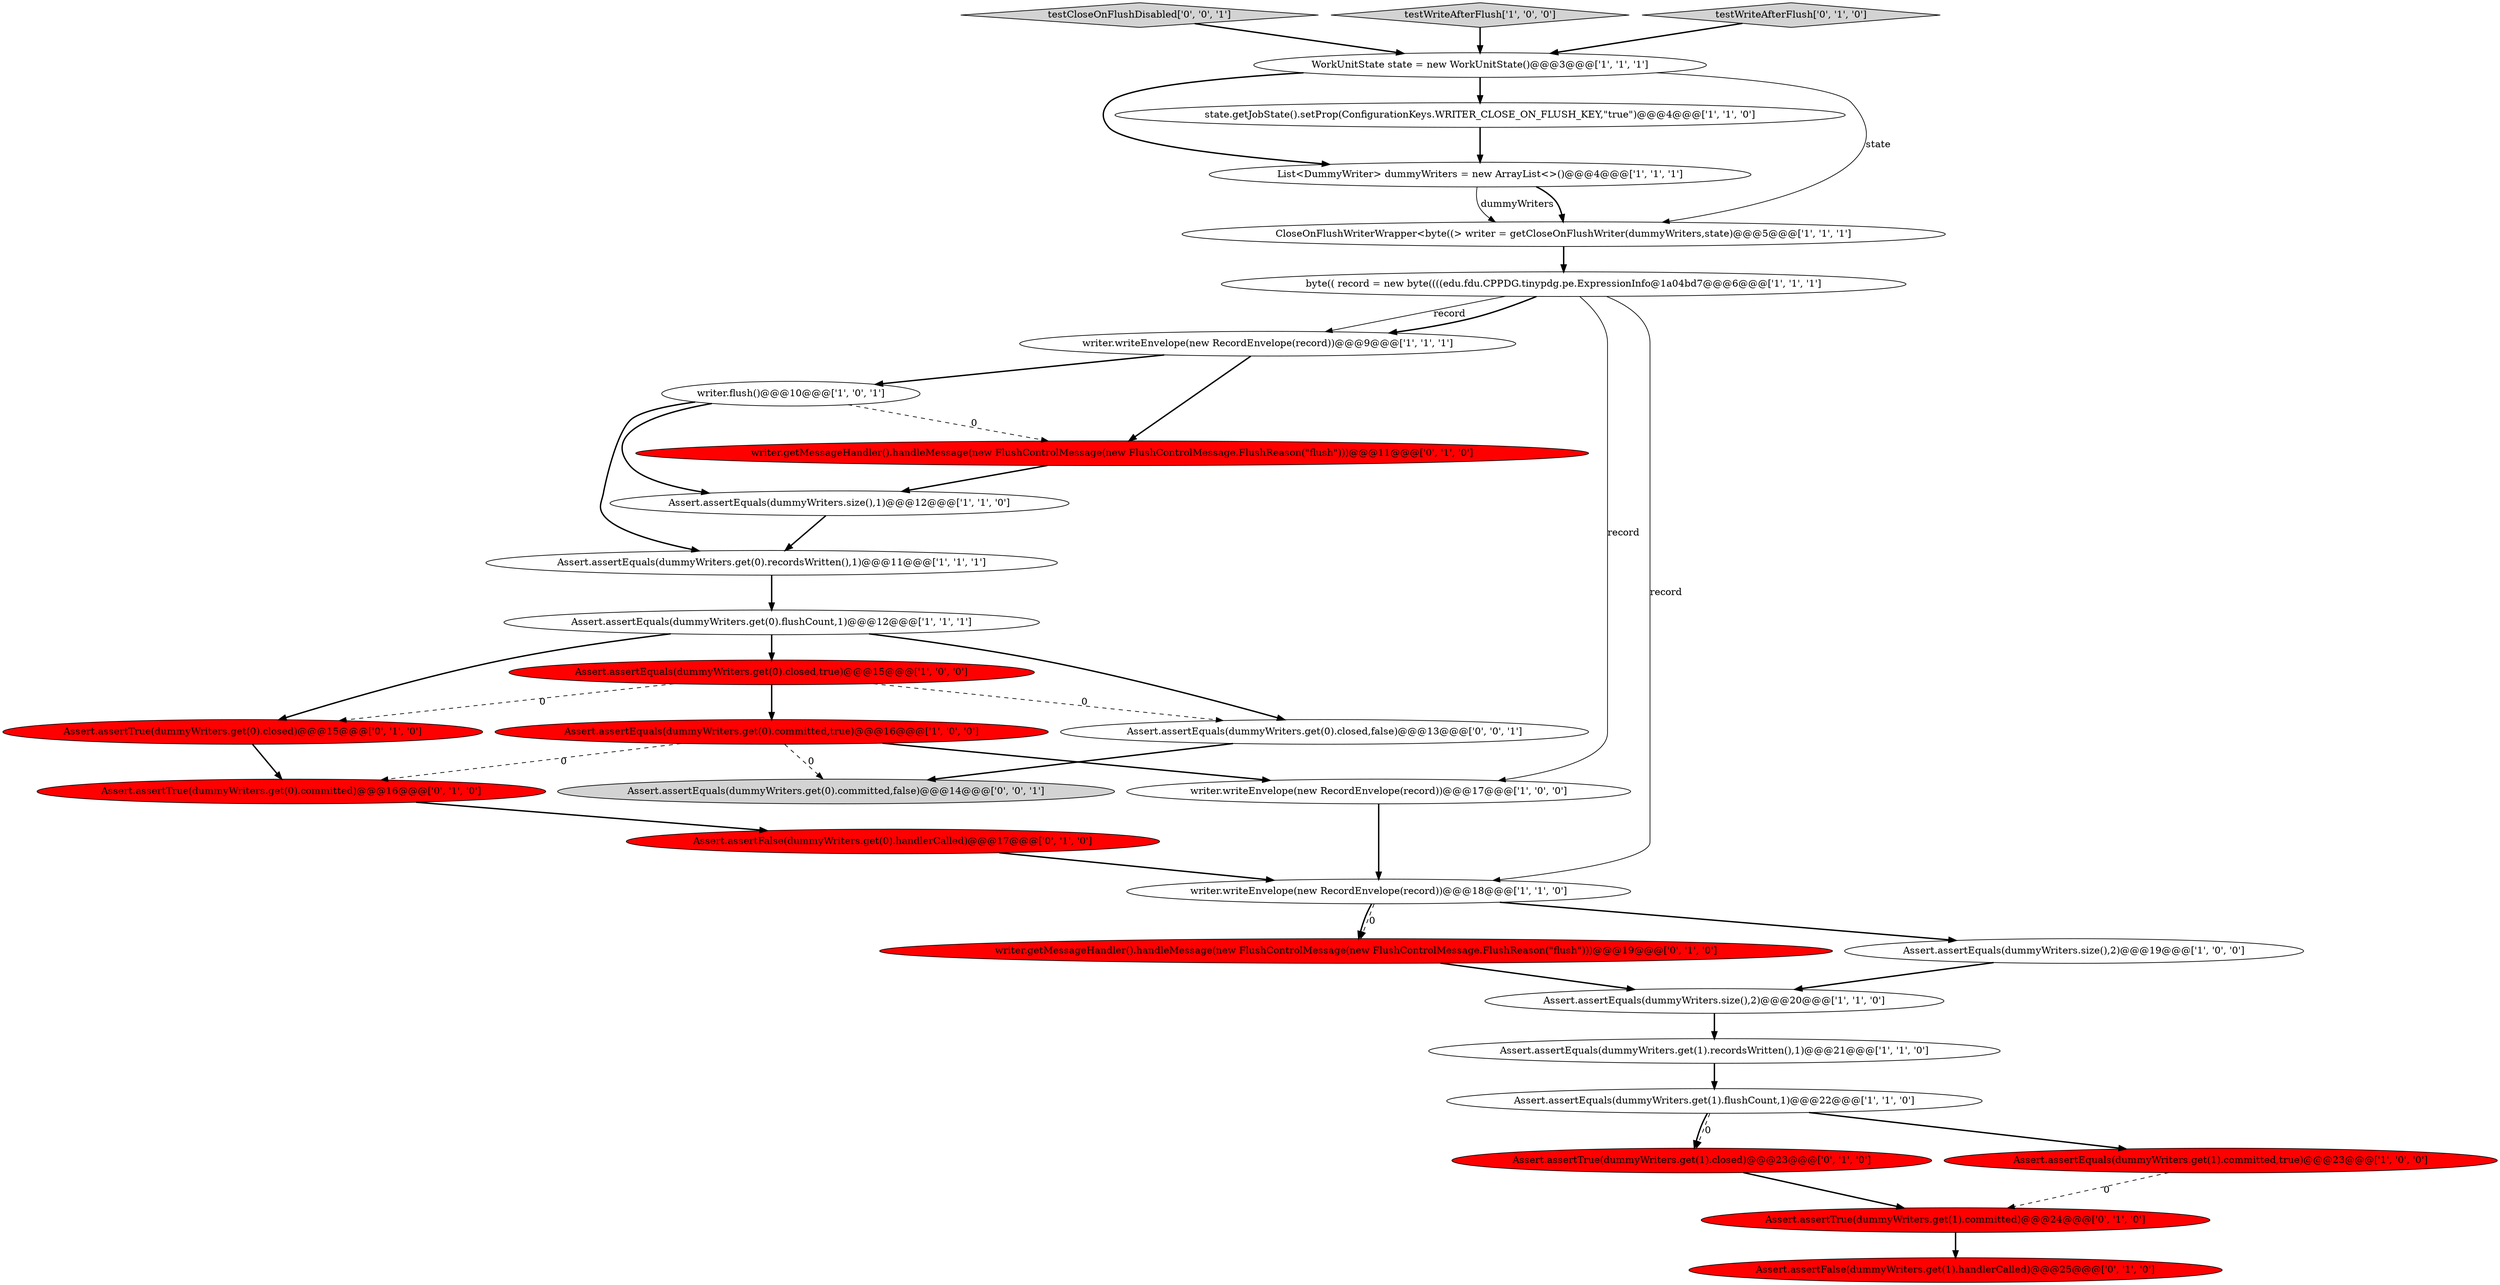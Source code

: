 digraph {
29 [style = filled, label = "Assert.assertEquals(dummyWriters.get(0).closed,false)@@@13@@@['0', '0', '1']", fillcolor = white, shape = ellipse image = "AAA0AAABBB3BBB"];
8 [style = filled, label = "Assert.assertEquals(dummyWriters.get(0).recordsWritten(),1)@@@11@@@['1', '1', '1']", fillcolor = white, shape = ellipse image = "AAA0AAABBB1BBB"];
3 [style = filled, label = "Assert.assertEquals(dummyWriters.get(0).closed,true)@@@15@@@['1', '0', '0']", fillcolor = red, shape = ellipse image = "AAA1AAABBB1BBB"];
6 [style = filled, label = "byte(( record = new byte((((edu.fdu.CPPDG.tinypdg.pe.ExpressionInfo@1a04bd7@@@6@@@['1', '1', '1']", fillcolor = white, shape = ellipse image = "AAA0AAABBB1BBB"];
0 [style = filled, label = "CloseOnFlushWriterWrapper<byte((> writer = getCloseOnFlushWriter(dummyWriters,state)@@@5@@@['1', '1', '1']", fillcolor = white, shape = ellipse image = "AAA0AAABBB1BBB"];
2 [style = filled, label = "writer.flush()@@@10@@@['1', '0', '1']", fillcolor = white, shape = ellipse image = "AAA0AAABBB1BBB"];
22 [style = filled, label = "Assert.assertTrue(dummyWriters.get(0).committed)@@@16@@@['0', '1', '0']", fillcolor = red, shape = ellipse image = "AAA1AAABBB2BBB"];
23 [style = filled, label = "Assert.assertTrue(dummyWriters.get(0).closed)@@@15@@@['0', '1', '0']", fillcolor = red, shape = ellipse image = "AAA1AAABBB2BBB"];
30 [style = filled, label = "testCloseOnFlushDisabled['0', '0', '1']", fillcolor = lightgray, shape = diamond image = "AAA0AAABBB3BBB"];
24 [style = filled, label = "Assert.assertTrue(dummyWriters.get(1).closed)@@@23@@@['0', '1', '0']", fillcolor = red, shape = ellipse image = "AAA1AAABBB2BBB"];
13 [style = filled, label = "List<DummyWriter> dummyWriters = new ArrayList<>()@@@4@@@['1', '1', '1']", fillcolor = white, shape = ellipse image = "AAA0AAABBB1BBB"];
25 [style = filled, label = "writer.getMessageHandler().handleMessage(new FlushControlMessage(new FlushControlMessage.FlushReason(\"flush\")))@@@11@@@['0', '1', '0']", fillcolor = red, shape = ellipse image = "AAA1AAABBB2BBB"];
5 [style = filled, label = "Assert.assertEquals(dummyWriters.size(),2)@@@20@@@['1', '1', '0']", fillcolor = white, shape = ellipse image = "AAA0AAABBB1BBB"];
17 [style = filled, label = "Assert.assertEquals(dummyWriters.get(0).flushCount,1)@@@12@@@['1', '1', '1']", fillcolor = white, shape = ellipse image = "AAA0AAABBB1BBB"];
14 [style = filled, label = "testWriteAfterFlush['1', '0', '0']", fillcolor = lightgray, shape = diamond image = "AAA0AAABBB1BBB"];
7 [style = filled, label = "Assert.assertEquals(dummyWriters.get(0).committed,true)@@@16@@@['1', '0', '0']", fillcolor = red, shape = ellipse image = "AAA1AAABBB1BBB"];
26 [style = filled, label = "testWriteAfterFlush['0', '1', '0']", fillcolor = lightgray, shape = diamond image = "AAA0AAABBB2BBB"];
4 [style = filled, label = "Assert.assertEquals(dummyWriters.get(1).flushCount,1)@@@22@@@['1', '1', '0']", fillcolor = white, shape = ellipse image = "AAA0AAABBB1BBB"];
21 [style = filled, label = "Assert.assertFalse(dummyWriters.get(1).handlerCalled)@@@25@@@['0', '1', '0']", fillcolor = red, shape = ellipse image = "AAA1AAABBB2BBB"];
16 [style = filled, label = "writer.writeEnvelope(new RecordEnvelope(record))@@@18@@@['1', '1', '0']", fillcolor = white, shape = ellipse image = "AAA0AAABBB1BBB"];
12 [style = filled, label = "WorkUnitState state = new WorkUnitState()@@@3@@@['1', '1', '1']", fillcolor = white, shape = ellipse image = "AAA0AAABBB1BBB"];
15 [style = filled, label = "Assert.assertEquals(dummyWriters.get(1).recordsWritten(),1)@@@21@@@['1', '1', '0']", fillcolor = white, shape = ellipse image = "AAA0AAABBB1BBB"];
28 [style = filled, label = "Assert.assertFalse(dummyWriters.get(0).handlerCalled)@@@17@@@['0', '1', '0']", fillcolor = red, shape = ellipse image = "AAA1AAABBB2BBB"];
10 [style = filled, label = "writer.writeEnvelope(new RecordEnvelope(record))@@@9@@@['1', '1', '1']", fillcolor = white, shape = ellipse image = "AAA0AAABBB1BBB"];
11 [style = filled, label = "Assert.assertEquals(dummyWriters.size(),1)@@@12@@@['1', '1', '0']", fillcolor = white, shape = ellipse image = "AAA0AAABBB1BBB"];
27 [style = filled, label = "Assert.assertTrue(dummyWriters.get(1).committed)@@@24@@@['0', '1', '0']", fillcolor = red, shape = ellipse image = "AAA1AAABBB2BBB"];
18 [style = filled, label = "writer.writeEnvelope(new RecordEnvelope(record))@@@17@@@['1', '0', '0']", fillcolor = white, shape = ellipse image = "AAA0AAABBB1BBB"];
9 [style = filled, label = "state.getJobState().setProp(ConfigurationKeys.WRITER_CLOSE_ON_FLUSH_KEY,\"true\")@@@4@@@['1', '1', '0']", fillcolor = white, shape = ellipse image = "AAA0AAABBB1BBB"];
20 [style = filled, label = "writer.getMessageHandler().handleMessage(new FlushControlMessage(new FlushControlMessage.FlushReason(\"flush\")))@@@19@@@['0', '1', '0']", fillcolor = red, shape = ellipse image = "AAA1AAABBB2BBB"];
1 [style = filled, label = "Assert.assertEquals(dummyWriters.get(1).committed,true)@@@23@@@['1', '0', '0']", fillcolor = red, shape = ellipse image = "AAA1AAABBB1BBB"];
31 [style = filled, label = "Assert.assertEquals(dummyWriters.get(0).committed,false)@@@14@@@['0', '0', '1']", fillcolor = lightgray, shape = ellipse image = "AAA0AAABBB3BBB"];
19 [style = filled, label = "Assert.assertEquals(dummyWriters.size(),2)@@@19@@@['1', '0', '0']", fillcolor = white, shape = ellipse image = "AAA0AAABBB1BBB"];
3->29 [style = dashed, label="0"];
4->24 [style = bold, label=""];
13->0 [style = solid, label="dummyWriters"];
7->31 [style = dashed, label="0"];
0->6 [style = bold, label=""];
1->27 [style = dashed, label="0"];
6->18 [style = solid, label="record"];
29->31 [style = bold, label=""];
6->16 [style = solid, label="record"];
5->15 [style = bold, label=""];
22->28 [style = bold, label=""];
16->19 [style = bold, label=""];
12->9 [style = bold, label=""];
28->16 [style = bold, label=""];
17->23 [style = bold, label=""];
20->5 [style = bold, label=""];
6->10 [style = solid, label="record"];
8->17 [style = bold, label=""];
19->5 [style = bold, label=""];
12->13 [style = bold, label=""];
12->0 [style = solid, label="state"];
3->23 [style = dashed, label="0"];
26->12 [style = bold, label=""];
30->12 [style = bold, label=""];
23->22 [style = bold, label=""];
3->7 [style = bold, label=""];
10->25 [style = bold, label=""];
25->11 [style = bold, label=""];
6->10 [style = bold, label=""];
14->12 [style = bold, label=""];
15->4 [style = bold, label=""];
2->25 [style = dashed, label="0"];
17->3 [style = bold, label=""];
7->18 [style = bold, label=""];
11->8 [style = bold, label=""];
10->2 [style = bold, label=""];
4->1 [style = bold, label=""];
4->24 [style = dashed, label="0"];
17->29 [style = bold, label=""];
16->20 [style = bold, label=""];
27->21 [style = bold, label=""];
24->27 [style = bold, label=""];
2->11 [style = bold, label=""];
7->22 [style = dashed, label="0"];
2->8 [style = bold, label=""];
13->0 [style = bold, label=""];
9->13 [style = bold, label=""];
16->20 [style = dashed, label="0"];
18->16 [style = bold, label=""];
}
